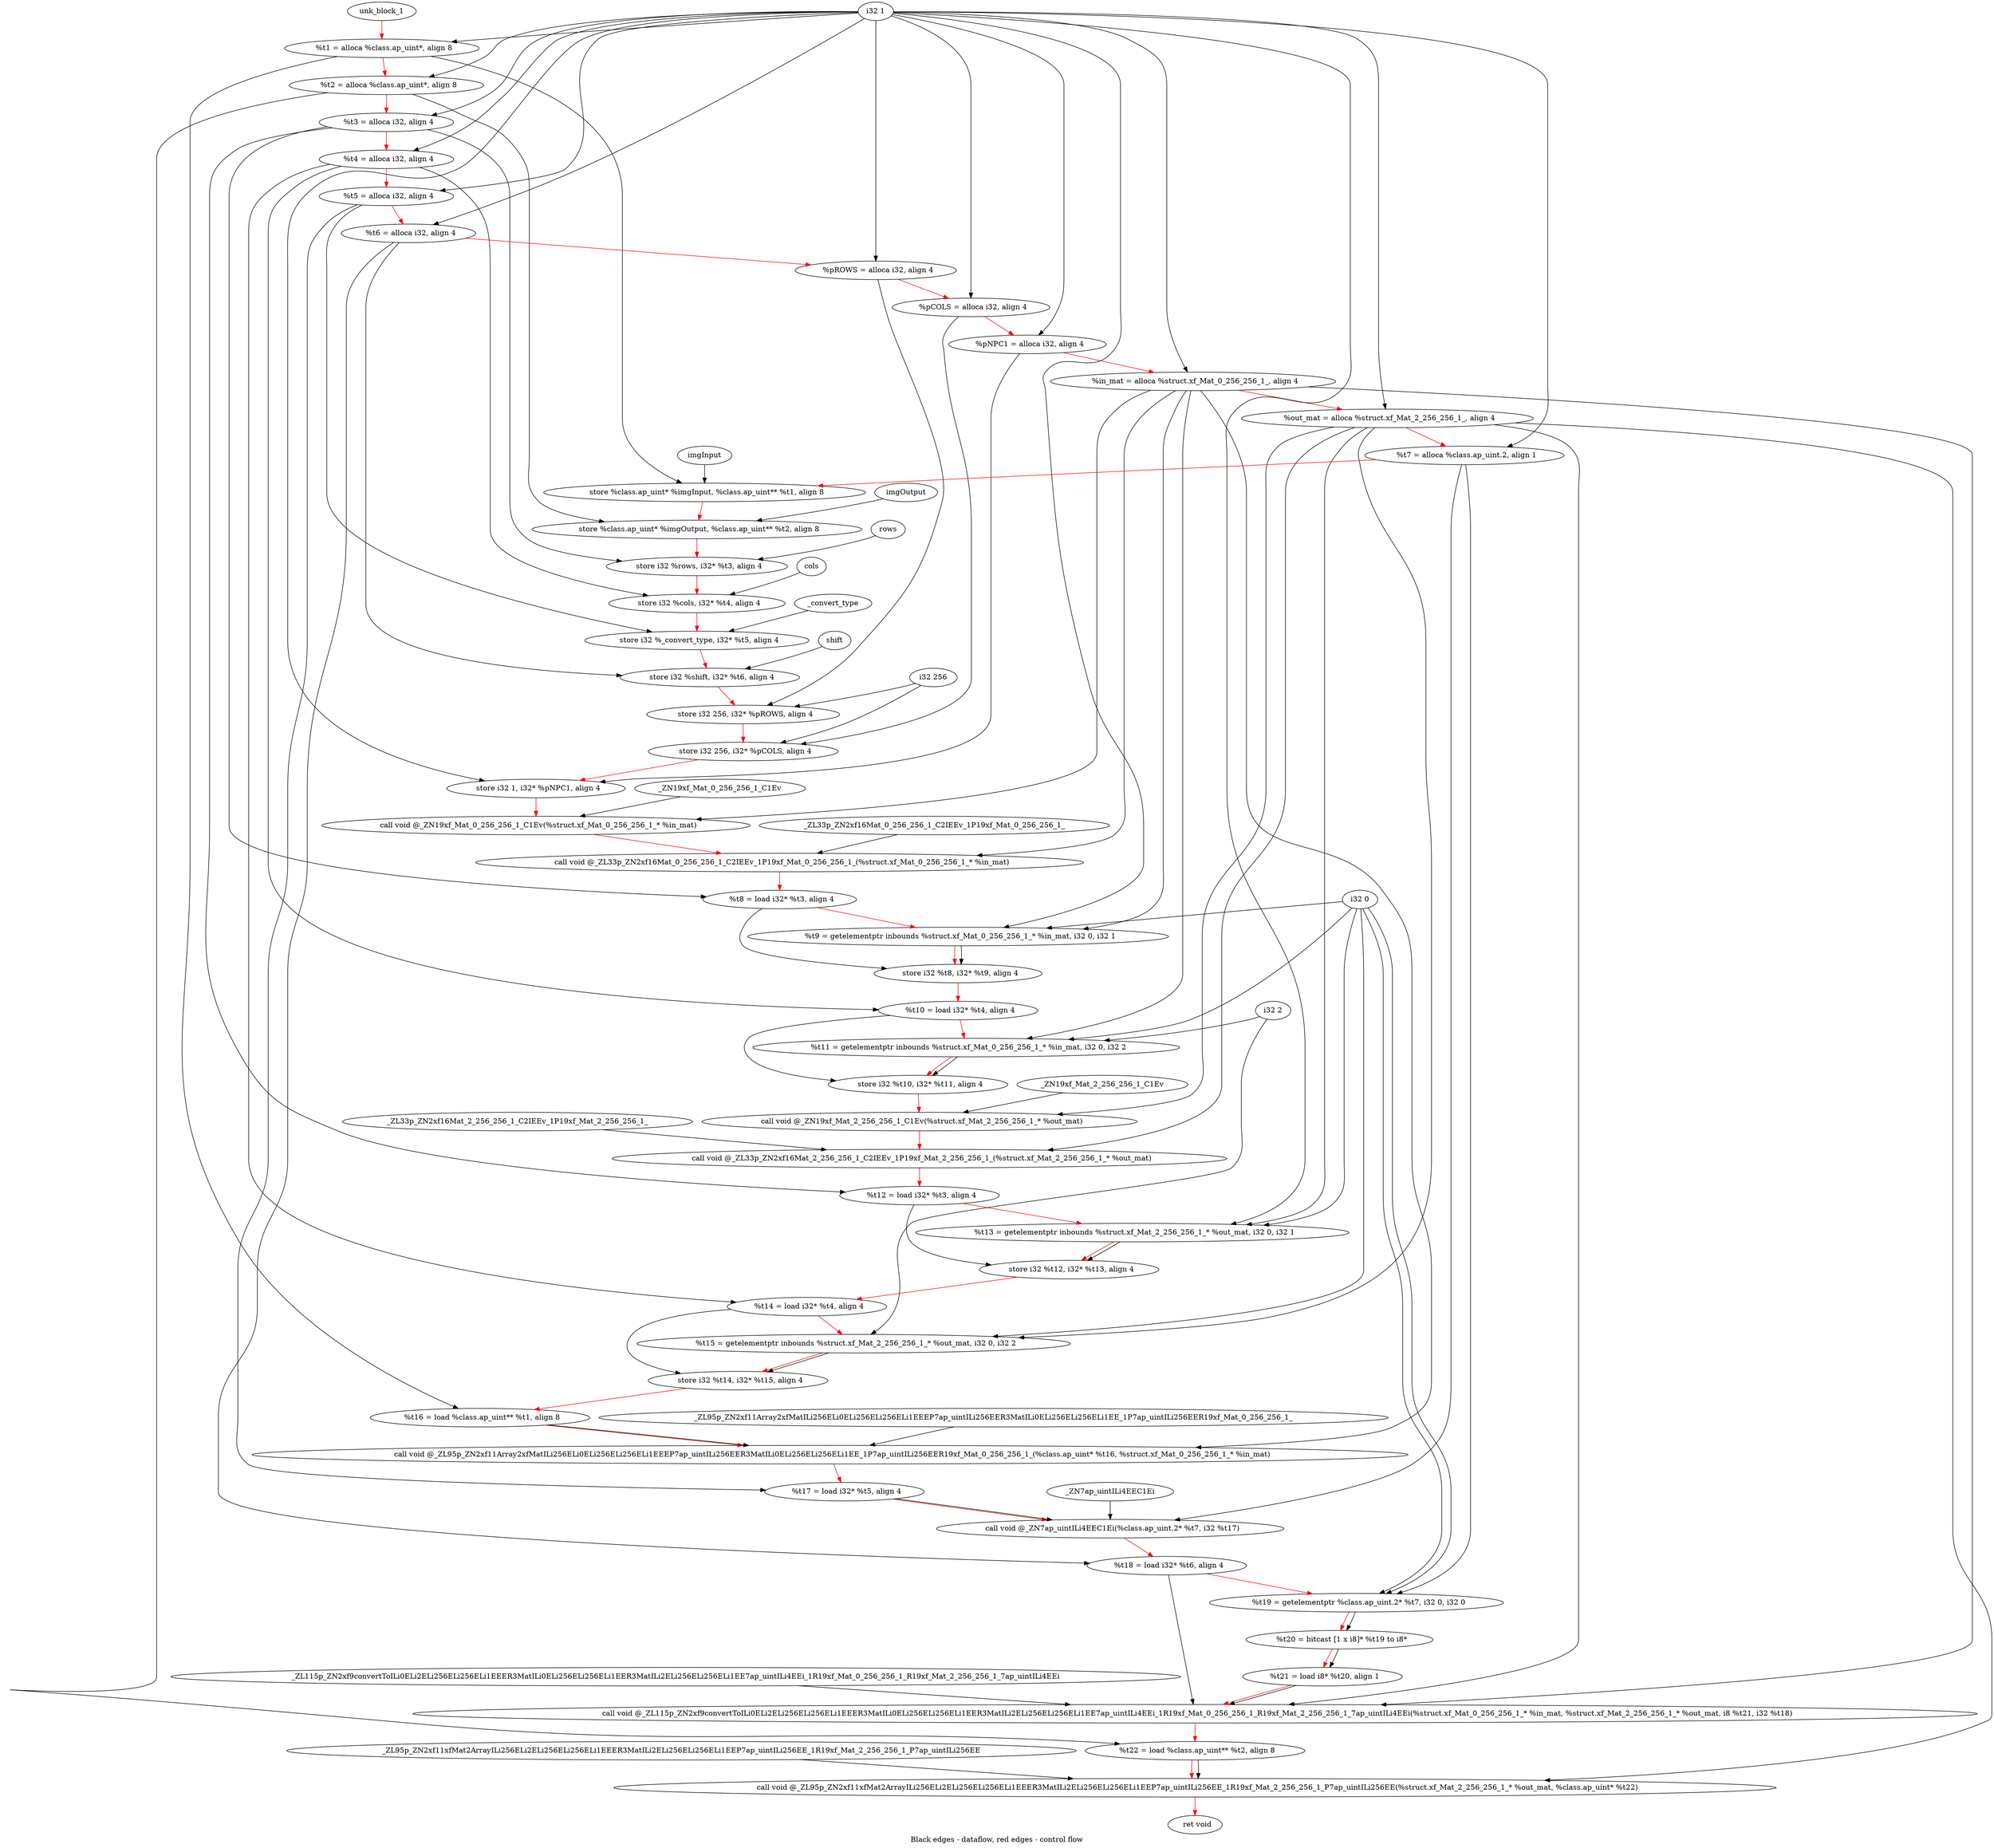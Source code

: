 digraph G {
compound=true
label="Black edges - dataflow, red edges - control flow"
"t1" [label="  %t1 = alloca %class.ap_uint*, align 8"]
"t2" [label="  %t2 = alloca %class.ap_uint*, align 8"]
"t3" [label="  %t3 = alloca i32, align 4"]
"t4" [label="  %t4 = alloca i32, align 4"]
"t5" [label="  %t5 = alloca i32, align 4"]
"t6" [label="  %t6 = alloca i32, align 4"]
"pROWS" [label="  %pROWS = alloca i32, align 4"]
"pCOLS" [label="  %pCOLS = alloca i32, align 4"]
"pNPC1" [label="  %pNPC1 = alloca i32, align 4"]
"in_mat" [label="  %in_mat = alloca %struct.xf_Mat_0_256_256_1_, align 4"]
"out_mat" [label="  %out_mat = alloca %struct.xf_Mat_2_256_256_1_, align 4"]
"t7" [label="  %t7 = alloca %class.ap_uint.2, align 1"]
"_1" [label="  store %class.ap_uint* %imgInput, %class.ap_uint** %t1, align 8"]
"_2" [label="  store %class.ap_uint* %imgOutput, %class.ap_uint** %t2, align 8"]
"_3" [label="  store i32 %rows, i32* %t3, align 4"]
"_4" [label="  store i32 %cols, i32* %t4, align 4"]
"_5" [label="  store i32 %_convert_type, i32* %t5, align 4"]
"_6" [label="  store i32 %shift, i32* %t6, align 4"]
"_7" [label="  store i32 256, i32* %pROWS, align 4"]
"_8" [label="  store i32 256, i32* %pCOLS, align 4"]
"_9" [label="  store i32 1, i32* %pNPC1, align 4"]
"_10" [label="  call void @_ZN19xf_Mat_0_256_256_1_C1Ev(%struct.xf_Mat_0_256_256_1_* %in_mat)"]
"_11" [label="  call void @_ZL33p_ZN2xf16Mat_0_256_256_1_C2IEEv_1P19xf_Mat_0_256_256_1_(%struct.xf_Mat_0_256_256_1_* %in_mat)"]
"t8" [label="  %t8 = load i32* %t3, align 4"]
"t9" [label="  %t9 = getelementptr inbounds %struct.xf_Mat_0_256_256_1_* %in_mat, i32 0, i32 1"]
"_12" [label="  store i32 %t8, i32* %t9, align 4"]
"t10" [label="  %t10 = load i32* %t4, align 4"]
"t11" [label="  %t11 = getelementptr inbounds %struct.xf_Mat_0_256_256_1_* %in_mat, i32 0, i32 2"]
"_13" [label="  store i32 %t10, i32* %t11, align 4"]
"_14" [label="  call void @_ZN19xf_Mat_2_256_256_1_C1Ev(%struct.xf_Mat_2_256_256_1_* %out_mat)"]
"_15" [label="  call void @_ZL33p_ZN2xf16Mat_2_256_256_1_C2IEEv_1P19xf_Mat_2_256_256_1_(%struct.xf_Mat_2_256_256_1_* %out_mat)"]
"t12" [label="  %t12 = load i32* %t3, align 4"]
"t13" [label="  %t13 = getelementptr inbounds %struct.xf_Mat_2_256_256_1_* %out_mat, i32 0, i32 1"]
"_16" [label="  store i32 %t12, i32* %t13, align 4"]
"t14" [label="  %t14 = load i32* %t4, align 4"]
"t15" [label="  %t15 = getelementptr inbounds %struct.xf_Mat_2_256_256_1_* %out_mat, i32 0, i32 2"]
"_17" [label="  store i32 %t14, i32* %t15, align 4"]
"t16" [label="  %t16 = load %class.ap_uint** %t1, align 8"]
"_18" [label="  call void @_ZL95p_ZN2xf11Array2xfMatILi256ELi0ELi256ELi256ELi1EEEP7ap_uintILi256EER3MatILi0ELi256ELi256ELi1EE_1P7ap_uintILi256EER19xf_Mat_0_256_256_1_(%class.ap_uint* %t16, %struct.xf_Mat_0_256_256_1_* %in_mat)"]
"t17" [label="  %t17 = load i32* %t5, align 4"]
"_19" [label="  call void @_ZN7ap_uintILi4EEC1Ei(%class.ap_uint.2* %t7, i32 %t17)"]
"t18" [label="  %t18 = load i32* %t6, align 4"]
"t19" [label="  %t19 = getelementptr %class.ap_uint.2* %t7, i32 0, i32 0"]
"t20" [label="  %t20 = bitcast [1 x i8]* %t19 to i8*"]
"t21" [label="  %t21 = load i8* %t20, align 1"]
"_20" [label="  call void @_ZL115p_ZN2xf9convertToILi0ELi2ELi256ELi256ELi1EEER3MatILi0ELi256ELi256ELi1EER3MatILi2ELi256ELi256ELi1EE7ap_uintILi4EEi_1R19xf_Mat_0_256_256_1_R19xf_Mat_2_256_256_1_7ap_uintILi4EEi(%struct.xf_Mat_0_256_256_1_* %in_mat, %struct.xf_Mat_2_256_256_1_* %out_mat, i8 %t21, i32 %t18)"]
"t22" [label="  %t22 = load %class.ap_uint** %t2, align 8"]
"_21" [label="  call void @_ZL95p_ZN2xf11xfMat2ArrayILi256ELi2ELi256ELi256ELi1EEER3MatILi2ELi256ELi256ELi1EEP7ap_uintILi256EE_1R19xf_Mat_2_256_256_1_P7ap_uintILi256EE(%struct.xf_Mat_2_256_256_1_* %out_mat, %class.ap_uint* %t22)"]
"_22" [label="  ret void"]
"unk_block_1" -> "t1"[color=red]
"i32 1" -> "t1"
"t1" -> "t2"[color=red weight=2]
"i32 1" -> "t2"
"t2" -> "t3"[color=red weight=2]
"i32 1" -> "t3"
"t3" -> "t4"[color=red weight=2]
"i32 1" -> "t4"
"t4" -> "t5"[color=red weight=2]
"i32 1" -> "t5"
"t5" -> "t6"[color=red weight=2]
"i32 1" -> "t6"
"t6" -> "pROWS"[color=red weight=2]
"i32 1" -> "pROWS"
"pROWS" -> "pCOLS"[color=red weight=2]
"i32 1" -> "pCOLS"
"pCOLS" -> "pNPC1"[color=red weight=2]
"i32 1" -> "pNPC1"
"pNPC1" -> "in_mat"[color=red weight=2]
"i32 1" -> "in_mat"
"in_mat" -> "out_mat"[color=red weight=2]
"i32 1" -> "out_mat"
"out_mat" -> "t7"[color=red weight=2]
"i32 1" -> "t7"
"t7" -> "_1"[color=red weight=2]
"imgInput" -> "_1"
"t1" -> "_1"
"_1" -> "_2"[color=red weight=2]
"imgOutput" -> "_2"
"t2" -> "_2"
"_2" -> "_3"[color=red weight=2]
"rows" -> "_3"
"t3" -> "_3"
"_3" -> "_4"[color=red weight=2]
"cols" -> "_4"
"t4" -> "_4"
"_4" -> "_5"[color=red weight=2]
"_convert_type" -> "_5"
"t5" -> "_5"
"_5" -> "_6"[color=red weight=2]
"shift" -> "_6"
"t6" -> "_6"
"_6" -> "_7"[color=red weight=2]
"i32 256" -> "_7"
"pROWS" -> "_7"
"_7" -> "_8"[color=red weight=2]
"i32 256" -> "_8"
"pCOLS" -> "_8"
"_8" -> "_9"[color=red weight=2]
"i32 1" -> "_9"
"pNPC1" -> "_9"
"_9" -> "_10"[color=red weight=2]
"in_mat" -> "_10"
"_ZN19xf_Mat_0_256_256_1_C1Ev" -> "_10"
"_10" -> "_11"[color=red weight=2]
"in_mat" -> "_11"
"_ZL33p_ZN2xf16Mat_0_256_256_1_C2IEEv_1P19xf_Mat_0_256_256_1_" -> "_11"
"_11" -> "t8"[color=red weight=2]
"t3" -> "t8"
"t8" -> "t9"[color=red weight=2]
"in_mat" -> "t9"
"i32 0" -> "t9"
"i32 1" -> "t9"
"t9" -> "_12"[color=red weight=2]
"t8" -> "_12"
"t9" -> "_12"
"_12" -> "t10"[color=red weight=2]
"t4" -> "t10"
"t10" -> "t11"[color=red weight=2]
"in_mat" -> "t11"
"i32 0" -> "t11"
"i32 2" -> "t11"
"t11" -> "_13"[color=red weight=2]
"t10" -> "_13"
"t11" -> "_13"
"_13" -> "_14"[color=red weight=2]
"out_mat" -> "_14"
"_ZN19xf_Mat_2_256_256_1_C1Ev" -> "_14"
"_14" -> "_15"[color=red weight=2]
"out_mat" -> "_15"
"_ZL33p_ZN2xf16Mat_2_256_256_1_C2IEEv_1P19xf_Mat_2_256_256_1_" -> "_15"
"_15" -> "t12"[color=red weight=2]
"t3" -> "t12"
"t12" -> "t13"[color=red weight=2]
"out_mat" -> "t13"
"i32 0" -> "t13"
"i32 1" -> "t13"
"t13" -> "_16"[color=red weight=2]
"t12" -> "_16"
"t13" -> "_16"
"_16" -> "t14"[color=red weight=2]
"t4" -> "t14"
"t14" -> "t15"[color=red weight=2]
"out_mat" -> "t15"
"i32 0" -> "t15"
"i32 2" -> "t15"
"t15" -> "_17"[color=red weight=2]
"t14" -> "_17"
"t15" -> "_17"
"_17" -> "t16"[color=red weight=2]
"t1" -> "t16"
"t16" -> "_18"[color=red weight=2]
"t16" -> "_18"
"in_mat" -> "_18"
"_ZL95p_ZN2xf11Array2xfMatILi256ELi0ELi256ELi256ELi1EEEP7ap_uintILi256EER3MatILi0ELi256ELi256ELi1EE_1P7ap_uintILi256EER19xf_Mat_0_256_256_1_" -> "_18"
"_18" -> "t17"[color=red weight=2]
"t5" -> "t17"
"t17" -> "_19"[color=red weight=2]
"t7" -> "_19"
"t17" -> "_19"
"_ZN7ap_uintILi4EEC1Ei" -> "_19"
"_19" -> "t18"[color=red weight=2]
"t6" -> "t18"
"t18" -> "t19"[color=red weight=2]
"t7" -> "t19"
"i32 0" -> "t19"
"i32 0" -> "t19"
"t19" -> "t20"[color=red weight=2]
"t19" -> "t20"
"t20" -> "t21"[color=red weight=2]
"t20" -> "t21"
"t21" -> "_20"[color=red weight=2]
"in_mat" -> "_20"
"out_mat" -> "_20"
"t21" -> "_20"
"t18" -> "_20"
"_ZL115p_ZN2xf9convertToILi0ELi2ELi256ELi256ELi1EEER3MatILi0ELi256ELi256ELi1EER3MatILi2ELi256ELi256ELi1EE7ap_uintILi4EEi_1R19xf_Mat_0_256_256_1_R19xf_Mat_2_256_256_1_7ap_uintILi4EEi" -> "_20"
"_20" -> "t22"[color=red weight=2]
"t2" -> "t22"
"t22" -> "_21"[color=red weight=2]
"out_mat" -> "_21"
"t22" -> "_21"
"_ZL95p_ZN2xf11xfMat2ArrayILi256ELi2ELi256ELi256ELi1EEER3MatILi2ELi256ELi256ELi1EEP7ap_uintILi256EE_1R19xf_Mat_2_256_256_1_P7ap_uintILi256EE" -> "_21"
"_21" -> "_22"[color=red weight=2]

}
